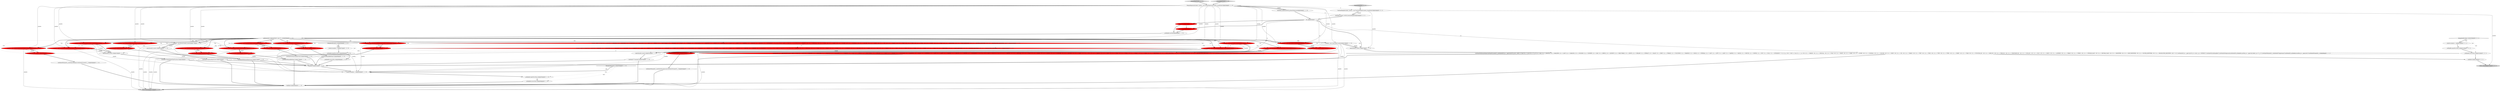digraph {
4 [style = filled, label = "RecognitionException re@@@86@@@['1', '0', '0']", fillcolor = white, shape = diamond image = "AAA0AAABBB1BBB"];
5 [style = filled, label = "{setState(577)constant()}@@@33@@@['1', '1', '0']", fillcolor = white, shape = ellipse image = "AAA0AAABBB1BBB"];
10 [style = filled, label = "enterOuterAlt(_localctx,3)@@@25@@@['1', '1', '0']", fillcolor = white, shape = ellipse image = "AAA0AAABBB1BBB"];
17 [style = filled, label = "_errHandler.sync(this)@@@8@@@['1', '1', '0']", fillcolor = white, shape = ellipse image = "AAA0AAABBB1BBB"];
52 [style = filled, label = "_localctx = new SubqueryExpressionContext(_localctx)@@@62@@@['0', '1', '0']", fillcolor = red, shape = ellipse image = "AAA1AAABBB2BBB"];
6 [style = filled, label = "_errHandler.reportError(this,re)@@@88@@@['1', '0', '0']", fillcolor = white, shape = ellipse image = "AAA0AAABBB1BBB"];
12 [style = filled, label = "enterOuterAlt(_localctx,5)@@@49@@@['1', '0', '0']", fillcolor = red, shape = ellipse image = "AAA1AAABBB1BBB"];
42 [style = filled, label = "_localctx = new CurrentDateTimeFunctionContext(_localctx)@@@24@@@['0', '1', '0']", fillcolor = red, shape = ellipse image = "AAA1AAABBB2BBB"];
44 [style = filled, label = "enterOuterAlt(_localctx,7)@@@63@@@['0', '1', '0']", fillcolor = red, shape = ellipse image = "AAA1AAABBB2BBB"];
47 [style = filled, label = "setState(594)@@@7@@@['0', '1', '0']", fillcolor = red, shape = ellipse image = "AAA1AAABBB2BBB"];
8 [style = filled, label = "_localctx = new ParenthesizedExpressionContext(_localctx)@@@73@@@['1', '0', '0']", fillcolor = red, shape = ellipse image = "AAA1AAABBB1BBB"];
13 [style = filled, label = "int _la@@@5@@@['1', '1', '1']", fillcolor = white, shape = ellipse image = "AAA0AAABBB1BBB"];
35 [style = filled, label = "_localctx.exception = re@@@94@@@['1', '1', '0']", fillcolor = white, shape = ellipse image = "AAA0AAABBB1BBB"];
36 [style = filled, label = "primaryExpression['1', '0', '0']", fillcolor = lightgray, shape = diamond image = "AAA0AAABBB1BBB"];
50 [style = filled, label = "RecognitionException re@@@93@@@['0', '1', '0']", fillcolor = white, shape = diamond image = "AAA0AAABBB2BBB"];
43 [style = filled, label = "_localctx = new ParenthesizedExpressionContext(_localctx)@@@80@@@['0', '1', '0']", fillcolor = red, shape = ellipse image = "AAA1AAABBB2BBB"];
40 [style = filled, label = "_errHandler.reportError(this,re)@@@95@@@['0', '1', '0']", fillcolor = white, shape = ellipse image = "AAA0AAABBB2BBB"];
66 [style = filled, label = "RecognitionException re@@@49@@@['0', '0', '1']", fillcolor = white, shape = diamond image = "AAA0AAABBB3BBB"];
15 [style = filled, label = "_localctx = new ExtractContext(_localctx)@@@17@@@['1', '1', '0']", fillcolor = white, shape = ellipse image = "AAA0AAABBB1BBB"];
23 [style = filled, label = "_localctx = new SubqueryExpressionContext(_localctx)@@@55@@@['1', '0', '0']", fillcolor = red, shape = ellipse image = "AAA1AAABBB1BBB"];
67 [style = filled, label = "_errHandler.recover(this,re)@@@52@@@['0', '0', '1']", fillcolor = white, shape = ellipse image = "AAA0AAABBB3BBB"];
41 [style = filled, label = "enterOuterAlt(_localctx,9)@@@81@@@['0', '1', '0']", fillcolor = red, shape = ellipse image = "AAA1AAABBB2BBB"];
46 [style = filled, label = "{setState(585)match(T__0)setState(586)query()setState(587)match(T__1)}@@@64@@@['0', '1', '0']", fillcolor = white, shape = ellipse image = "AAA0AAABBB2BBB"];
31 [style = filled, label = "PrimaryExpressionContext _localctx = new PrimaryExpressionContext(_ctx,getState())@@@3@@@['1', '1', '0']", fillcolor = white, shape = ellipse image = "AAA0AAABBB1BBB"];
69 [style = filled, label = "_errHandler.reportError(this,re)@@@51@@@['0', '0', '1']", fillcolor = white, shape = ellipse image = "AAA0AAABBB3BBB"];
55 [style = filled, label = "_localctx = new FunctionContext(_localctx)@@@55@@@['0', '1', '0']", fillcolor = red, shape = ellipse image = "AAA1AAABBB2BBB"];
0 [style = filled, label = "{setState(584)functionExpression()}@@@57@@@['1', '1', '0']", fillcolor = white, shape = ellipse image = "AAA0AAABBB1BBB"];
7 [style = filled, label = "_localctx.exception = re@@@87@@@['1', '0', '0']", fillcolor = white, shape = ellipse image = "AAA0AAABBB1BBB"];
59 [style = filled, label = "(((_la) & ~0x3f) == 0 && ((1L << _la) & ((1L << ANALYZE) | (1L << ANALYZED) | (1L << CATALOGS) | (1L << COLUMNS) | (1L << CURRENT) | (1L << DAY) | (1L << DEBUG) | (1L << EXECUTABLE) | (1L << EXPLAIN) | (1L << FIRST) | (1L << FORMAT) | (1L << FUNCTIONS) | (1L << GRAPHVIZ) | (1L << HOUR) | (1L << INTERVAL) | (1L << LAST) | (1L << LIMIT) | (1L << MAPPED) | (1L << MINUTE) | (1L << MONTH) | (1L << OPTIMIZED))) != 0) || ((((_la - 67)) & ~0x3f) == 0 && ((1L << (_la - 67)) & ((1L << (PARSED - 67)) | (1L << (PHYSICAL - 67)) | (1L << (PLAN - 67)) | (1L << (RLIKE - 67)) | (1L << (QUERY - 67)) | (1L << (SCHEMAS - 67)) | (1L << (SECOND - 67)) | (1L << (SHOW - 67)) | (1L << (SYS - 67)) | (1L << (TABLES - 67)) | (1L << (TEXT - 67)) | (1L << (TYPE - 67)) | (1L << (TYPES - 67)) | (1L << (VERIFY - 67)) | (1L << (YEAR - 67)) | (1L << (IDENTIFIER - 67)) | (1L << (DIGIT_IDENTIFIER - 67)) | (1L << (QUOTED_IDENTIFIER - 67)) | (1L << (BACKQUOTED_IDENTIFIER - 67)))) != 0)@@@43@@@['0', '1', '0']", fillcolor = red, shape = diamond image = "AAA1AAABBB2BBB"];
68 [style = filled, label = "functionTemplate['0', '0', '1']", fillcolor = lightgray, shape = diamond image = "AAA0AAABBB3BBB"];
65 [style = filled, label = "enterRule(_localctx,74,RULE_functionTemplate)@@@4@@@['0', '0', '1']", fillcolor = white, shape = ellipse image = "AAA0AAABBB3BBB"];
28 [style = filled, label = "{setState(576)builtinDateTimeFunction()}@@@26@@@['1', '1', '0']", fillcolor = white, shape = ellipse image = "AAA0AAABBB1BBB"];
27 [style = filled, label = "{setState(575)extractExpression()}@@@19@@@['1', '1', '0']", fillcolor = white, shape = ellipse image = "AAA0AAABBB1BBB"];
57 [style = filled, label = "enterOuterAlt(_localctx,6)@@@56@@@['0', '1', '0']", fillcolor = red, shape = ellipse image = "AAA1AAABBB2BBB"];
25 [style = filled, label = "enterRule(_localctx,60,RULE_primaryExpression)@@@4@@@['1', '1', '0']", fillcolor = white, shape = ellipse image = "AAA0AAABBB1BBB"];
22 [style = filled, label = "{setState(581)functionExpression()}@@@50@@@['1', '0', '0']", fillcolor = white, shape = ellipse image = "AAA0AAABBB1BBB"];
14 [style = filled, label = "_localctx = new CastContext(_localctx)@@@10@@@['1', '1', '0']", fillcolor = white, shape = ellipse image = "AAA0AAABBB1BBB"];
62 [style = filled, label = "{exitRule()}@@@54@@@['0', '0', '1']", fillcolor = white, shape = ellipse image = "AAA0AAABBB3BBB"];
30 [style = filled, label = "enterOuterAlt(_localctx,2)@@@18@@@['1', '1', '0']", fillcolor = white, shape = ellipse image = "AAA0AAABBB1BBB"];
32 [style = filled, label = "setState(591)@@@7@@@['1', '0', '0']", fillcolor = red, shape = ellipse image = "AAA1AAABBB1BBB"];
39 [style = filled, label = "_localctx = new StarContext(_localctx)@@@38@@@['0', '1', '0']", fillcolor = red, shape = ellipse image = "AAA1AAABBB2BBB"];
26 [style = filled, label = "enterOuterAlt(_localctx,4)@@@32@@@['1', '1', '0']", fillcolor = white, shape = ellipse image = "AAA0AAABBB1BBB"];
1 [style = filled, label = "{exitRule()}@@@91@@@['1', '0', '0']", fillcolor = white, shape = ellipse image = "AAA0AAABBB1BBB"];
19 [style = filled, label = "_localctx = new FunctionContext(_localctx)@@@48@@@['1', '0', '0']", fillcolor = red, shape = ellipse image = "AAA1AAABBB1BBB"];
45 [style = filled, label = "{exitRule()}@@@98@@@['0', '1', '0']", fillcolor = white, shape = ellipse image = "AAA0AAABBB2BBB"];
53 [style = filled, label = "enterOuterAlt(_localctx,8)@@@74@@@['0', '1', '0']", fillcolor = red, shape = ellipse image = "AAA1AAABBB2BBB"];
61 [style = filled, label = "_localctx.exception = re@@@50@@@['0', '0', '1']", fillcolor = white, shape = ellipse image = "AAA0AAABBB3BBB"];
64 [style = filled, label = "return _localctx@@@57@@@['0', '0', '1']", fillcolor = lightgray, shape = ellipse image = "AAA0AAABBB3BBB"];
11 [style = filled, label = "enterOuterAlt(_localctx,1)@@@7@@@['1', '1', '1']", fillcolor = white, shape = ellipse image = "AAA0AAABBB1BBB"];
21 [style = filled, label = "{setState(589)qualifiedName()}@@@75@@@['1', '1', '0']", fillcolor = white, shape = ellipse image = "AAA0AAABBB1BBB"];
60 [style = filled, label = "enterOuterAlt(_localctx,5)@@@39@@@['0', '1', '0']", fillcolor = red, shape = ellipse image = "AAA1AAABBB2BBB"];
38 [style = filled, label = "_errHandler.recover(this,re)@@@96@@@['0', '1', '0']", fillcolor = white, shape = ellipse image = "AAA0AAABBB2BBB"];
3 [style = filled, label = "enterOuterAlt(_localctx,7)@@@67@@@['1', '0', '0']", fillcolor = red, shape = ellipse image = "AAA1AAABBB1BBB"];
37 [style = filled, label = "_localctx = new StarContext(_localctx)@@@31@@@['1', '0', '0']", fillcolor = red, shape = ellipse image = "AAA1AAABBB1BBB"];
63 [style = filled, label = "FunctionTemplateContext _localctx = new FunctionTemplateContext(_ctx,getState())@@@3@@@['0', '0', '1']", fillcolor = white, shape = ellipse image = "AAA0AAABBB3BBB"];
16 [style = filled, label = "enterOuterAlt(_localctx,6)@@@56@@@['1', '0', '0']", fillcolor = red, shape = ellipse image = "AAA1AAABBB1BBB"];
29 [style = filled, label = "{setState(640)functionName()setState(641)match(T__0)setState(653)_la = _input.LA(1)if ((((_la) & ~0x3f) == 0 && ((1L << _la) & ((1L << T__0) | (1L << ALL) | (1L << ANALYZE) | (1L << ANALYZED) | (1L << CAST) | (1L << CATALOGS) | (1L << COLUMNS) | (1L << CONVERT) | (1L << DAY) | (1L << DEBUG) | (1L << DISTINCT) | (1L << EXECUTABLE) | (1L << EXISTS) | (1L << EXPLAIN) | (1L << EXTRACT) | (1L << FALSE) | (1L << FIRST) | (1L << FORMAT) | (1L << FUNCTIONS) | (1L << GRAPHVIZ) | (1L << HOUR) | (1L << INTERVAL) | (1L << LAST) | (1L << LEFT) | (1L << LIMIT) | (1L << MAPPED) | (1L << MATCH) | (1L << MINUTE) | (1L << MONTH) | (1L << NOT) | (1L << NULL) | (1L << OPTIMIZED))) != 0) || ((((_la - 65)) & ~0x3f) == 0 && ((1L << (_la - 65)) & ((1L << (PARSED - 65)) | (1L << (PHYSICAL - 65)) | (1L << (PLAN - 65)) | (1L << (RIGHT - 65)) | (1L << (RLIKE - 65)) | (1L << (QUERY - 65)) | (1L << (SCHEMAS - 65)) | (1L << (SECOND - 65)) | (1L << (SHOW - 65)) | (1L << (SYS - 65)) | (1L << (TABLES - 65)) | (1L << (TEXT - 65)) | (1L << (TRUE - 65)) | (1L << (TYPE - 65)) | (1L << (TYPES - 65)) | (1L << (VERIFY - 65)) | (1L << (YEAR - 65)) | (1L << (FUNCTION_ESC - 65)) | (1L << (DATE_ESC - 65)) | (1L << (TIME_ESC - 65)) | (1L << (TIMESTAMP_ESC - 65)) | (1L << (GUID_ESC - 65)) | (1L << (PLUS - 65)) | (1L << (MINUS - 65)) | (1L << (ASTERISK - 65)) | (1L << (PARAM - 65)) | (1L << (STRING - 65)) | (1L << (INTEGER_VALUE - 65)) | (1L << (DECIMAL_VALUE - 65)) | (1L << (IDENTIFIER - 65)) | (1L << (DIGIT_IDENTIFIER - 65)) | (1L << (QUOTED_IDENTIFIER - 65)) | (1L << (BACKQUOTED_IDENTIFIER - 65)))) != 0)) {{setState(643)_la = _input.LA(1)if (_la == ALL || _la == DISTINCT) {{setState(642)setQuantifier()}}setState(645)expression()setState(650)_errHandler.sync(this)_la = _input.LA(1)while (_la == T__2) {{{setState(646)match(T__2)setState(647)expression()}}setState(652)_errHandler.sync(this)_la = _input.LA(1)}}}setState(655)match(T__1)}@@@8@@@['1', '1', '1']", fillcolor = white, shape = ellipse image = "AAA0AAABBB1BBB"];
54 [style = filled, label = "{setState(590)match(T__0)setState(591)expression()setState(592)match(T__1)}@@@82@@@['0', '1', '0']", fillcolor = white, shape = ellipse image = "AAA0AAABBB2BBB"];
18 [style = filled, label = "getInterpreter().adaptivePredict(_input,79,_ctx)@@@9@@@['1', '1', '0']", fillcolor = white, shape = diamond image = "AAA0AAABBB1BBB"];
24 [style = filled, label = "enterOuterAlt(_localctx,8)@@@74@@@['1', '0', '0']", fillcolor = red, shape = ellipse image = "AAA1AAABBB1BBB"];
49 [style = filled, label = "_localctx = new DereferenceContext(_localctx)@@@73@@@['0', '1', '0']", fillcolor = red, shape = ellipse image = "AAA1AAABBB2BBB"];
51 [style = filled, label = "{setState(581)_la = _input.LA(1)if ((((_la) & ~0x3f) == 0 && ((1L << _la) & ((1L << ANALYZE) | (1L << ANALYZED) | (1L << CATALOGS) | (1L << COLUMNS) | (1L << CURRENT) | (1L << DAY) | (1L << DEBUG) | (1L << EXECUTABLE) | (1L << EXPLAIN) | (1L << FIRST) | (1L << FORMAT) | (1L << FUNCTIONS) | (1L << GRAPHVIZ) | (1L << HOUR) | (1L << INTERVAL) | (1L << LAST) | (1L << LIMIT) | (1L << MAPPED) | (1L << MINUTE) | (1L << MONTH) | (1L << OPTIMIZED))) != 0) || ((((_la - 67)) & ~0x3f) == 0 && ((1L << (_la - 67)) & ((1L << (PARSED - 67)) | (1L << (PHYSICAL - 67)) | (1L << (PLAN - 67)) | (1L << (RLIKE - 67)) | (1L << (QUERY - 67)) | (1L << (SCHEMAS - 67)) | (1L << (SECOND - 67)) | (1L << (SHOW - 67)) | (1L << (SYS - 67)) | (1L << (TABLES - 67)) | (1L << (TEXT - 67)) | (1L << (TYPE - 67)) | (1L << (TYPES - 67)) | (1L << (VERIFY - 67)) | (1L << (YEAR - 67)) | (1L << (IDENTIFIER - 67)) | (1L << (DIGIT_IDENTIFIER - 67)) | (1L << (QUOTED_IDENTIFIER - 67)) | (1L << (BACKQUOTED_IDENTIFIER - 67)))) != 0)) {{setState(578)qualifiedName()setState(579)match(DOT)}}setState(583)match(ASTERISK)}@@@40@@@['0', '1', '0']", fillcolor = red, shape = ellipse image = "AAA1AAABBB2BBB"];
56 [style = filled, label = "return _localctx@@@101@@@['0', '1', '0']", fillcolor = lightgray, shape = ellipse image = "AAA0AAABBB2BBB"];
9 [style = filled, label = "_errHandler.recover(this,re)@@@89@@@['1', '0', '0']", fillcolor = white, shape = ellipse image = "AAA0AAABBB1BBB"];
34 [style = filled, label = "_localctx = new DereferenceContext(_localctx)@@@66@@@['1', '0', '0']", fillcolor = red, shape = ellipse image = "AAA1AAABBB1BBB"];
20 [style = filled, label = "{setState(586)qualifiedName()}@@@68@@@['1', '0', '0']", fillcolor = white, shape = ellipse image = "AAA0AAABBB1BBB"];
2 [style = filled, label = "(((_la) & ~0x3f) == 0 && ((1L << _la) & ((1L << ANALYZE) | (1L << ANALYZED) | (1L << CATALOGS) | (1L << COLUMNS) | (1L << DAY) | (1L << DEBUG) | (1L << EXECUTABLE) | (1L << EXPLAIN) | (1L << FIRST) | (1L << FORMAT) | (1L << FUNCTIONS) | (1L << GRAPHVIZ) | (1L << HOUR) | (1L << INTERVAL) | (1L << LAST) | (1L << LIMIT) | (1L << MAPPED) | (1L << MINUTE) | (1L << MONTH) | (1L << OPTIMIZED))) != 0) || ((((_la - 65)) & ~0x3f) == 0 && ((1L << (_la - 65)) & ((1L << (PARSED - 65)) | (1L << (PHYSICAL - 65)) | (1L << (PLAN - 65)) | (1L << (RLIKE - 65)) | (1L << (QUERY - 65)) | (1L << (SCHEMAS - 65)) | (1L << (SECOND - 65)) | (1L << (SHOW - 65)) | (1L << (SYS - 65)) | (1L << (TABLES - 65)) | (1L << (TEXT - 65)) | (1L << (TYPE - 65)) | (1L << (TYPES - 65)) | (1L << (VERIFY - 65)) | (1L << (YEAR - 65)) | (1L << (IDENTIFIER - 65)) | (1L << (DIGIT_IDENTIFIER - 65)) | (1L << (QUOTED_IDENTIFIER - 65)) | (1L << (BACKQUOTED_IDENTIFIER - 65)))) != 0)@@@36@@@['1', '0', '0']", fillcolor = red, shape = diamond image = "AAA1AAABBB1BBB"];
48 [style = filled, label = "primaryExpression['0', '1', '0']", fillcolor = lightgray, shape = diamond image = "AAA0AAABBB2BBB"];
33 [style = filled, label = "_localctx = new ConstantDefaultContext(_localctx)@@@24@@@['1', '0', '0']", fillcolor = red, shape = ellipse image = "AAA1AAABBB1BBB"];
58 [style = filled, label = "_localctx = new ConstantDefaultContext(_localctx)@@@31@@@['0', '1', '0']", fillcolor = red, shape = ellipse image = "AAA1AAABBB2BBB"];
32->47 [style = dashed, label="0"];
52->44 [style = bold, label=""];
16->0 [style = bold, label=""];
31->15 [style = solid, label="_localctx"];
31->39 [style = solid, label="_localctx"];
13->47 [style = bold, label=""];
18->30 [style = dotted, label="true"];
18->55 [style = bold, label=""];
18->42 [style = dotted, label="true"];
53->21 [style = bold, label=""];
31->63 [style = dashed, label="0"];
23->16 [style = solid, label="_localctx"];
18->15 [style = dotted, label="true"];
11->29 [style = bold, label=""];
4->7 [style = dotted, label="true"];
5->45 [style = bold, label=""];
40->38 [style = bold, label=""];
19->12 [style = solid, label="_localctx"];
18->37 [style = dotted, label="true"];
18->34 [style = dotted, label="true"];
23->35 [style = solid, label="_localctx"];
29->45 [style = bold, label=""];
39->60 [style = bold, label=""];
44->46 [style = bold, label=""];
23->52 [style = dashed, label="0"];
18->49 [style = bold, label=""];
55->57 [style = bold, label=""];
18->39 [style = dotted, label="true"];
13->29 [style = solid, label="_la"];
24->21 [style = bold, label=""];
43->41 [style = solid, label="_localctx"];
21->1 [style = bold, label=""];
27->45 [style = bold, label=""];
18->3 [style = dotted, label="true"];
18->55 [style = dotted, label="true"];
41->54 [style = bold, label=""];
29->1 [style = bold, label=""];
14->11 [style = bold, label=""];
12->22 [style = bold, label=""];
28->45 [style = bold, label=""];
55->56 [style = solid, label="_localctx"];
31->8 [style = solid, label="_localctx"];
58->56 [style = solid, label="_localctx"];
60->51 [style = bold, label=""];
18->23 [style = dotted, label="true"];
24->41 [style = dashed, label="0"];
13->32 [style = bold, label=""];
37->26 [style = bold, label=""];
19->12 [style = bold, label=""];
18->16 [style = dotted, label="true"];
36->31 [style = bold, label=""];
30->27 [style = bold, label=""];
18->15 [style = bold, label=""];
29->62 [style = bold, label=""];
18->19 [style = bold, label=""];
31->23 [style = solid, label="_localctx"];
1->35 [style = bold, label=""];
57->0 [style = bold, label=""];
38->45 [style = bold, label=""];
18->8 [style = dotted, label="true"];
66->69 [style = dotted, label="true"];
13->11 [style = bold, label=""];
31->49 [style = solid, label="_localctx"];
8->43 [style = dashed, label="0"];
31->55 [style = solid, label="_localctx"];
50->35 [style = dotted, label="true"];
8->24 [style = solid, label="_localctx"];
21->45 [style = bold, label=""];
5->1 [style = bold, label=""];
35->40 [style = bold, label=""];
18->11 [style = dotted, label="true"];
18->26 [style = dotted, label="true"];
15->56 [style = solid, label="_localctx"];
31->43 [style = solid, label="_localctx"];
7->6 [style = bold, label=""];
43->56 [style = solid, label="_localctx"];
13->51 [style = solid, label="_la"];
45->56 [style = bold, label=""];
18->41 [style = dotted, label="true"];
66->61 [style = bold, label=""];
2->59 [style = dashed, label="0"];
14->11 [style = solid, label="_localctx"];
19->55 [style = dashed, label="0"];
18->58 [style = dotted, label="true"];
9->1 [style = bold, label=""];
37->26 [style = solid, label="_localctx"];
32->17 [style = bold, label=""];
34->49 [style = dashed, label="0"];
39->60 [style = solid, label="_localctx"];
18->60 [style = dotted, label="true"];
18->53 [style = dotted, label="true"];
8->24 [style = bold, label=""];
18->37 [style = bold, label=""];
18->43 [style = dotted, label="true"];
33->35 [style = solid, label="_localctx"];
31->25 [style = bold, label=""];
52->56 [style = solid, label="_localctx"];
63->65 [style = bold, label=""];
18->23 [style = bold, label=""];
18->44 [style = dotted, label="true"];
0->45 [style = bold, label=""];
31->14 [style = solid, label="_localctx"];
31->34 [style = solid, label="_localctx"];
8->35 [style = solid, label="_localctx"];
18->34 [style = bold, label=""];
18->33 [style = dotted, label="true"];
66->67 [style = dotted, label="true"];
68->63 [style = bold, label=""];
13->5 [style = solid, label="_la"];
18->33 [style = bold, label=""];
14->56 [style = solid, label="_localctx"];
61->69 [style = bold, label=""];
18->19 [style = dotted, label="true"];
18->24 [style = dotted, label="true"];
16->44 [style = dashed, label="0"];
37->58 [style = dashed, label="0"];
31->58 [style = solid, label="_localctx"];
20->1 [style = bold, label=""];
63->64 [style = solid, label="_localctx"];
18->49 [style = dotted, label="true"];
4->7 [style = bold, label=""];
3->53 [style = dashed, label="0"];
48->31 [style = bold, label=""];
18->10 [style = dotted, label="true"];
14->35 [style = solid, label="_localctx"];
15->35 [style = solid, label="_localctx"];
42->56 [style = solid, label="_localctx"];
18->58 [style = bold, label=""];
18->39 [style = bold, label=""];
51->45 [style = bold, label=""];
0->1 [style = bold, label=""];
49->53 [style = solid, label="_localctx"];
18->57 [style = dotted, label="true"];
43->41 [style = bold, label=""];
18->8 [style = bold, label=""];
63->11 [style = solid, label="_localctx"];
22->1 [style = bold, label=""];
58->26 [style = bold, label=""];
50->35 [style = bold, label=""];
18->52 [style = bold, label=""];
18->52 [style = dotted, label="true"];
18->2 [style = dotted, label="true"];
4->6 [style = dotted, label="true"];
54->45 [style = bold, label=""];
23->16 [style = bold, label=""];
27->1 [style = bold, label=""];
66->61 [style = dotted, label="true"];
10->28 [style = bold, label=""];
69->67 [style = bold, label=""];
50->40 [style = dotted, label="true"];
37->35 [style = solid, label="_localctx"];
31->33 [style = solid, label="_localctx"];
19->35 [style = solid, label="_localctx"];
25->13 [style = bold, label=""];
26->5 [style = bold, label=""];
15->30 [style = solid, label="_localctx"];
12->57 [style = dashed, label="0"];
52->44 [style = solid, label="_localctx"];
31->42 [style = solid, label="_localctx"];
58->26 [style = solid, label="_localctx"];
33->10 [style = bold, label=""];
28->1 [style = bold, label=""];
15->30 [style = bold, label=""];
62->64 [style = bold, label=""];
33->10 [style = solid, label="_localctx"];
34->3 [style = solid, label="_localctx"];
39->56 [style = solid, label="_localctx"];
34->35 [style = solid, label="_localctx"];
63->65 [style = solid, label="_localctx"];
18->14 [style = dotted, label="true"];
25->65 [style = dashed, label="0"];
67->62 [style = bold, label=""];
42->10 [style = solid, label="_localctx"];
49->53 [style = bold, label=""];
33->42 [style = dashed, label="0"];
31->19 [style = solid, label="_localctx"];
3->20 [style = bold, label=""];
18->12 [style = dotted, label="true"];
18->43 [style = bold, label=""];
55->57 [style = solid, label="_localctx"];
34->3 [style = bold, label=""];
31->52 [style = solid, label="_localctx"];
50->38 [style = dotted, label="true"];
42->10 [style = bold, label=""];
31->25 [style = solid, label="_localctx"];
46->45 [style = bold, label=""];
49->56 [style = solid, label="_localctx"];
47->17 [style = bold, label=""];
6->9 [style = bold, label=""];
65->13 [style = bold, label=""];
4->9 [style = dotted, label="true"];
18->59 [style = dotted, label="true"];
18->14 [style = bold, label=""];
17->18 [style = bold, label=""];
31->37 [style = solid, label="_localctx"];
18->42 [style = bold, label=""];
}
